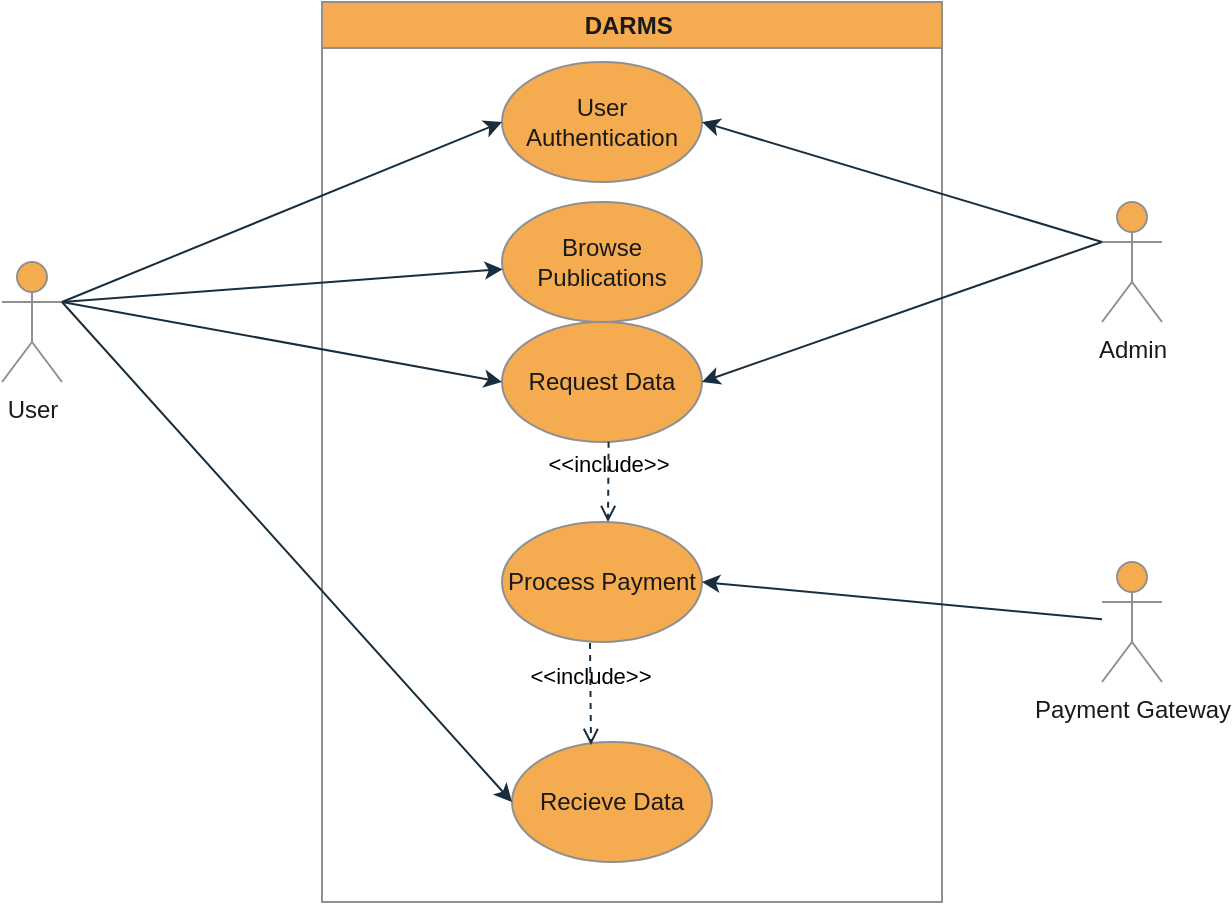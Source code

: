 <mxfile version="28.0.6">
  <diagram name="Page-1" id="WR1Q14Ie0cinxNNYh1pt">
    <mxGraphModel dx="2410" dy="1332" grid="1" gridSize="10" guides="1" tooltips="1" connect="1" arrows="1" fold="1" page="1" pageScale="1" pageWidth="850" pageHeight="1100" math="0" shadow="0">
      <root>
        <mxCell id="0" />
        <mxCell id="1" parent="0" />
        <mxCell id="huKMkRBUCVqwmYcEdxTu-1" value="DARMS&amp;nbsp;" style="swimlane;whiteSpace=wrap;html=1;labelBackgroundColor=none;fillColor=#F5AB50;strokeColor=#909090;fontColor=#1A1A1A;" vertex="1" parent="1">
          <mxGeometry x="330" y="160" width="310" height="450" as="geometry" />
        </mxCell>
        <mxCell id="huKMkRBUCVqwmYcEdxTu-5" value="User Authentication" style="ellipse;whiteSpace=wrap;html=1;labelBackgroundColor=none;fillColor=#F5AB50;strokeColor=#909090;fontColor=#1A1A1A;" vertex="1" parent="huKMkRBUCVqwmYcEdxTu-1">
          <mxGeometry x="90" y="30" width="100" height="60" as="geometry" />
        </mxCell>
        <mxCell id="huKMkRBUCVqwmYcEdxTu-6" value="Browse Publications" style="ellipse;whiteSpace=wrap;html=1;labelBackgroundColor=none;fillColor=#F5AB50;strokeColor=#909090;fontColor=#1A1A1A;" vertex="1" parent="huKMkRBUCVqwmYcEdxTu-1">
          <mxGeometry x="90" y="100" width="100" height="60" as="geometry" />
        </mxCell>
        <mxCell id="huKMkRBUCVqwmYcEdxTu-7" value="Request Data" style="ellipse;whiteSpace=wrap;html=1;labelBackgroundColor=none;fillColor=#F5AB50;strokeColor=#909090;fontColor=#1A1A1A;" vertex="1" parent="huKMkRBUCVqwmYcEdxTu-1">
          <mxGeometry x="90" y="160" width="100" height="60" as="geometry" />
        </mxCell>
        <mxCell id="huKMkRBUCVqwmYcEdxTu-8" value="Process Payment" style="ellipse;whiteSpace=wrap;html=1;labelBackgroundColor=none;fillColor=#F5AB50;strokeColor=#909090;fontColor=#1A1A1A;" vertex="1" parent="huKMkRBUCVqwmYcEdxTu-1">
          <mxGeometry x="90" y="260" width="100" height="60" as="geometry" />
        </mxCell>
        <mxCell id="huKMkRBUCVqwmYcEdxTu-9" value="Recieve Data" style="ellipse;whiteSpace=wrap;html=1;labelBackgroundColor=none;fillColor=#F5AB50;strokeColor=#909090;fontColor=#1A1A1A;" vertex="1" parent="huKMkRBUCVqwmYcEdxTu-1">
          <mxGeometry x="95" y="370" width="100" height="60" as="geometry" />
        </mxCell>
        <mxCell id="huKMkRBUCVqwmYcEdxTu-20" value="&amp;lt;&amp;lt;include&amp;gt;&amp;gt;" style="html=1;verticalAlign=bottom;labelBackgroundColor=none;endArrow=open;endFill=0;dashed=1;rounded=0;exitX=0.44;exitY=1.009;exitDx=0;exitDy=0;exitPerimeter=0;entryX=0.395;entryY=0.025;entryDx=0;entryDy=0;entryPerimeter=0;fontColor=default;strokeColor=#182E3E;" edge="1" parent="huKMkRBUCVqwmYcEdxTu-1" source="huKMkRBUCVqwmYcEdxTu-8" target="huKMkRBUCVqwmYcEdxTu-9">
          <mxGeometry width="160" relative="1" as="geometry">
            <mxPoint x="40" y="270" as="sourcePoint" />
            <mxPoint x="200" y="270" as="targetPoint" />
          </mxGeometry>
        </mxCell>
        <mxCell id="huKMkRBUCVqwmYcEdxTu-21" value="&amp;lt;&amp;lt;include&amp;gt;&amp;gt;" style="html=1;verticalAlign=bottom;labelBackgroundColor=none;endArrow=open;endFill=0;dashed=1;rounded=0;exitX=0.533;exitY=0.998;exitDx=0;exitDy=0;exitPerimeter=0;fontColor=default;strokeColor=#182E3E;" edge="1" parent="huKMkRBUCVqwmYcEdxTu-1" source="huKMkRBUCVqwmYcEdxTu-7">
          <mxGeometry width="160" relative="1" as="geometry">
            <mxPoint x="40" y="340" as="sourcePoint" />
            <mxPoint x="143" y="260" as="targetPoint" />
          </mxGeometry>
        </mxCell>
        <mxCell id="huKMkRBUCVqwmYcEdxTu-2" value="User" style="shape=umlActor;verticalLabelPosition=bottom;verticalAlign=top;html=1;outlineConnect=0;labelBackgroundColor=none;fillColor=#F5AB50;strokeColor=#909090;fontColor=#1A1A1A;" vertex="1" parent="1">
          <mxGeometry x="170" y="290" width="30" height="60" as="geometry" />
        </mxCell>
        <mxCell id="huKMkRBUCVqwmYcEdxTu-3" value="Admin" style="shape=umlActor;verticalLabelPosition=bottom;verticalAlign=top;html=1;outlineConnect=0;labelBackgroundColor=none;fillColor=#F5AB50;strokeColor=#909090;fontColor=#1A1A1A;" vertex="1" parent="1">
          <mxGeometry x="720" y="260" width="30" height="60" as="geometry" />
        </mxCell>
        <mxCell id="huKMkRBUCVqwmYcEdxTu-4" value="Payment Gateway" style="shape=umlActor;verticalLabelPosition=bottom;verticalAlign=top;html=1;outlineConnect=0;labelBackgroundColor=none;fillColor=#F5AB50;strokeColor=#909090;fontColor=#1A1A1A;" vertex="1" parent="1">
          <mxGeometry x="720" y="440" width="30" height="60" as="geometry" />
        </mxCell>
        <mxCell id="huKMkRBUCVqwmYcEdxTu-10" value="" style="endArrow=classic;html=1;rounded=0;exitX=1;exitY=0.333;exitDx=0;exitDy=0;exitPerimeter=0;entryX=0;entryY=0.5;entryDx=0;entryDy=0;labelBackgroundColor=none;fontColor=default;strokeColor=#182E3E;" edge="1" parent="1" source="huKMkRBUCVqwmYcEdxTu-2" target="huKMkRBUCVqwmYcEdxTu-5">
          <mxGeometry width="50" height="50" relative="1" as="geometry">
            <mxPoint x="560" y="470" as="sourcePoint" />
            <mxPoint x="610" y="420" as="targetPoint" />
          </mxGeometry>
        </mxCell>
        <mxCell id="huKMkRBUCVqwmYcEdxTu-11" value="" style="endArrow=classic;html=1;rounded=0;exitX=1;exitY=0.333;exitDx=0;exitDy=0;exitPerimeter=0;labelBackgroundColor=none;fontColor=default;strokeColor=#182E3E;" edge="1" parent="1" source="huKMkRBUCVqwmYcEdxTu-2" target="huKMkRBUCVqwmYcEdxTu-6">
          <mxGeometry width="50" height="50" relative="1" as="geometry">
            <mxPoint x="560" y="470" as="sourcePoint" />
            <mxPoint x="610" y="420" as="targetPoint" />
          </mxGeometry>
        </mxCell>
        <mxCell id="huKMkRBUCVqwmYcEdxTu-12" value="" style="endArrow=classic;html=1;rounded=0;exitX=1;exitY=0.333;exitDx=0;exitDy=0;exitPerimeter=0;entryX=0;entryY=0.5;entryDx=0;entryDy=0;labelBackgroundColor=none;fontColor=default;strokeColor=#182E3E;" edge="1" parent="1" source="huKMkRBUCVqwmYcEdxTu-2" target="huKMkRBUCVqwmYcEdxTu-7">
          <mxGeometry width="50" height="50" relative="1" as="geometry">
            <mxPoint x="560" y="470" as="sourcePoint" />
            <mxPoint x="610" y="420" as="targetPoint" />
          </mxGeometry>
        </mxCell>
        <mxCell id="huKMkRBUCVqwmYcEdxTu-13" value="" style="endArrow=classic;html=1;rounded=0;exitX=1;exitY=0.333;exitDx=0;exitDy=0;exitPerimeter=0;entryX=0;entryY=0.5;entryDx=0;entryDy=0;labelBackgroundColor=none;fontColor=default;strokeColor=#182E3E;" edge="1" parent="1" source="huKMkRBUCVqwmYcEdxTu-2" target="huKMkRBUCVqwmYcEdxTu-9">
          <mxGeometry width="50" height="50" relative="1" as="geometry">
            <mxPoint x="560" y="470" as="sourcePoint" />
            <mxPoint x="610" y="420" as="targetPoint" />
          </mxGeometry>
        </mxCell>
        <mxCell id="huKMkRBUCVqwmYcEdxTu-14" value="" style="endArrow=classic;html=1;rounded=0;entryX=1;entryY=0.5;entryDx=0;entryDy=0;exitX=0;exitY=0.333;exitDx=0;exitDy=0;exitPerimeter=0;labelBackgroundColor=none;fontColor=default;strokeColor=#182E3E;" edge="1" parent="1" source="huKMkRBUCVqwmYcEdxTu-3" target="huKMkRBUCVqwmYcEdxTu-5">
          <mxGeometry width="50" height="50" relative="1" as="geometry">
            <mxPoint x="560" y="470" as="sourcePoint" />
            <mxPoint x="610" y="420" as="targetPoint" />
          </mxGeometry>
        </mxCell>
        <mxCell id="huKMkRBUCVqwmYcEdxTu-15" value="" style="endArrow=classic;html=1;rounded=0;entryX=1;entryY=0.5;entryDx=0;entryDy=0;exitX=0;exitY=0.333;exitDx=0;exitDy=0;exitPerimeter=0;labelBackgroundColor=none;fontColor=default;strokeColor=#182E3E;" edge="1" parent="1" source="huKMkRBUCVqwmYcEdxTu-3" target="huKMkRBUCVqwmYcEdxTu-7">
          <mxGeometry width="50" height="50" relative="1" as="geometry">
            <mxPoint x="560" y="470" as="sourcePoint" />
            <mxPoint x="610" y="420" as="targetPoint" />
          </mxGeometry>
        </mxCell>
        <mxCell id="huKMkRBUCVqwmYcEdxTu-16" value="" style="endArrow=classic;html=1;rounded=0;entryX=1;entryY=0.5;entryDx=0;entryDy=0;labelBackgroundColor=none;fontColor=default;strokeColor=#182E3E;" edge="1" parent="1" source="huKMkRBUCVqwmYcEdxTu-4" target="huKMkRBUCVqwmYcEdxTu-8">
          <mxGeometry width="50" height="50" relative="1" as="geometry">
            <mxPoint x="560" y="470" as="sourcePoint" />
            <mxPoint x="610" y="420" as="targetPoint" />
          </mxGeometry>
        </mxCell>
      </root>
    </mxGraphModel>
  </diagram>
</mxfile>
